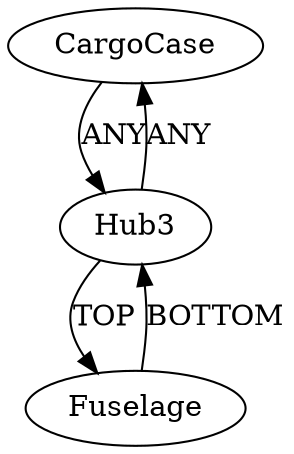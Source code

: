 /* Created by igraph 0.10.2 */
digraph {
  0 [
    instance=CargoCase_instance_1
    label=CargoCase
  ];
  1 [
    instance=Fuselage_instance_1
    label=Fuselage
  ];
  2 [
    instance=Hub3_instance_4
    label=Hub3
  ];

  0 -> 2 [
    label=ANY
  ];
  1 -> 2 [
    label=BOTTOM
  ];
  2 -> 0 [
    label=ANY
  ];
  2 -> 1 [
    label=TOP
  ];
}
